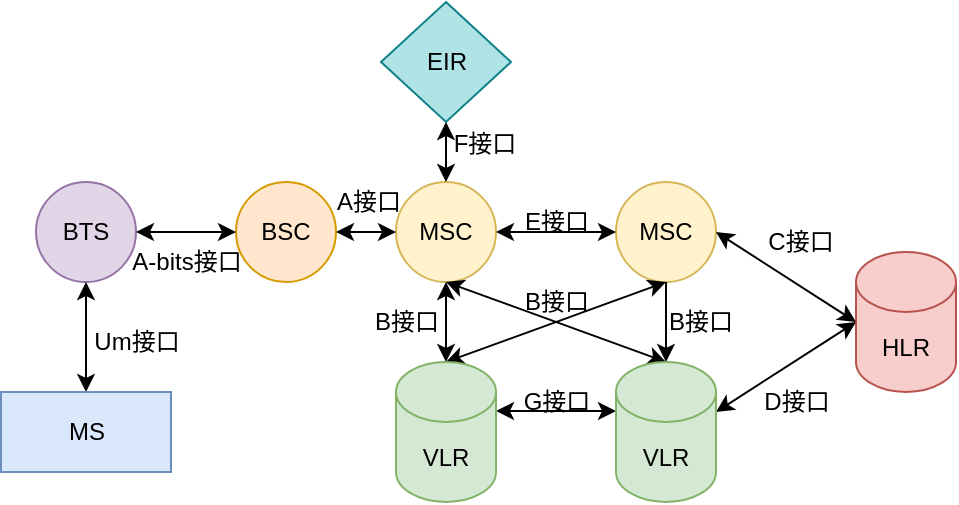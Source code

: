 <mxfile version="14.6.13" type="github">
  <diagram id="_PiB05dytzivvGMdwUJb" name="Page-1">
    <mxGraphModel dx="539" dy="323" grid="0" gridSize="10" guides="1" tooltips="1" connect="1" arrows="1" fold="1" page="1" pageScale="1" pageWidth="827" pageHeight="1169" math="0" shadow="0">
      <root>
        <mxCell id="0" />
        <mxCell id="1" parent="0" />
        <mxCell id="Vth2sc-4HkH7C0Bb-O28-1" value="MSC" style="ellipse;whiteSpace=wrap;html=1;aspect=fixed;fillColor=#fff2cc;strokeColor=#d6b656;" vertex="1" parent="1">
          <mxGeometry x="380" y="190" width="50" height="50" as="geometry" />
        </mxCell>
        <mxCell id="Vth2sc-4HkH7C0Bb-O28-2" value="MSC" style="ellipse;whiteSpace=wrap;html=1;aspect=fixed;fillColor=#fff2cc;strokeColor=#d6b656;" vertex="1" parent="1">
          <mxGeometry x="490" y="190" width="50" height="50" as="geometry" />
        </mxCell>
        <mxCell id="Vth2sc-4HkH7C0Bb-O28-5" value="" style="endArrow=classic;html=1;exitX=1;exitY=0.5;exitDx=0;exitDy=0;entryX=0;entryY=0.5;entryDx=0;entryDy=0;entryPerimeter=0;startArrow=classic;startFill=1;" edge="1" parent="1" target="Vth2sc-4HkH7C0Bb-O28-25">
          <mxGeometry width="50" height="50" relative="1" as="geometry">
            <mxPoint x="540" y="305" as="sourcePoint" />
            <mxPoint x="580" y="305" as="targetPoint" />
          </mxGeometry>
        </mxCell>
        <mxCell id="Vth2sc-4HkH7C0Bb-O28-6" value="" style="endArrow=classic;startArrow=classic;html=1;exitX=1;exitY=0.5;exitDx=0;exitDy=0;entryX=0;entryY=0.5;entryDx=0;entryDy=0;" edge="1" parent="1" source="Vth2sc-4HkH7C0Bb-O28-1" target="Vth2sc-4HkH7C0Bb-O28-2">
          <mxGeometry width="50" height="50" relative="1" as="geometry">
            <mxPoint x="520" y="310" as="sourcePoint" />
            <mxPoint x="570" y="260" as="targetPoint" />
          </mxGeometry>
        </mxCell>
        <mxCell id="Vth2sc-4HkH7C0Bb-O28-7" value="" style="endArrow=classic;startArrow=classic;html=1;exitX=1;exitY=0.5;exitDx=0;exitDy=0;entryX=0;entryY=0.5;entryDx=0;entryDy=0;" edge="1" parent="1">
          <mxGeometry width="50" height="50" relative="1" as="geometry">
            <mxPoint x="430" y="304.5" as="sourcePoint" />
            <mxPoint x="490" y="304.5" as="targetPoint" />
          </mxGeometry>
        </mxCell>
        <mxCell id="Vth2sc-4HkH7C0Bb-O28-8" value="" style="endArrow=classic;html=1;exitX=0.5;exitY=1;exitDx=0;exitDy=0;entryX=0.5;entryY=0;entryDx=0;entryDy=0;" edge="1" parent="1" source="Vth2sc-4HkH7C0Bb-O28-2">
          <mxGeometry width="50" height="50" relative="1" as="geometry">
            <mxPoint x="520" y="310" as="sourcePoint" />
            <mxPoint x="515" y="280" as="targetPoint" />
          </mxGeometry>
        </mxCell>
        <mxCell id="Vth2sc-4HkH7C0Bb-O28-9" value="" style="endArrow=classic;html=1;exitX=0.5;exitY=1;exitDx=0;exitDy=0;entryX=0.5;entryY=0;entryDx=0;entryDy=0;startArrow=classic;startFill=1;" edge="1" parent="1" source="Vth2sc-4HkH7C0Bb-O28-2">
          <mxGeometry width="50" height="50" relative="1" as="geometry">
            <mxPoint x="520" y="310" as="sourcePoint" />
            <mxPoint x="405" y="280" as="targetPoint" />
          </mxGeometry>
        </mxCell>
        <mxCell id="Vth2sc-4HkH7C0Bb-O28-10" value="" style="endArrow=classic;html=1;exitX=0.5;exitY=1;exitDx=0;exitDy=0;entryX=0.5;entryY=0;entryDx=0;entryDy=0;startArrow=classic;startFill=1;" edge="1" parent="1" source="Vth2sc-4HkH7C0Bb-O28-1">
          <mxGeometry width="50" height="50" relative="1" as="geometry">
            <mxPoint x="520" y="310" as="sourcePoint" />
            <mxPoint x="405" y="280" as="targetPoint" />
          </mxGeometry>
        </mxCell>
        <mxCell id="Vth2sc-4HkH7C0Bb-O28-11" value="" style="endArrow=classic;html=1;exitX=0.5;exitY=1;exitDx=0;exitDy=0;entryX=0.5;entryY=0;entryDx=0;entryDy=0;startArrow=classic;startFill=1;" edge="1" parent="1" source="Vth2sc-4HkH7C0Bb-O28-1">
          <mxGeometry width="50" height="50" relative="1" as="geometry">
            <mxPoint x="520" y="310" as="sourcePoint" />
            <mxPoint x="515" y="280" as="targetPoint" />
          </mxGeometry>
        </mxCell>
        <mxCell id="Vth2sc-4HkH7C0Bb-O28-12" value="E接口" style="text;html=1;align=center;verticalAlign=middle;resizable=0;points=[];autosize=1;strokeColor=none;" vertex="1" parent="1">
          <mxGeometry x="435" y="200" width="50" height="20" as="geometry" />
        </mxCell>
        <mxCell id="Vth2sc-4HkH7C0Bb-O28-14" value="B接口" style="text;html=1;align=center;verticalAlign=middle;resizable=0;points=[];autosize=1;strokeColor=none;" vertex="1" parent="1">
          <mxGeometry x="507" y="250" width="50" height="20" as="geometry" />
        </mxCell>
        <mxCell id="Vth2sc-4HkH7C0Bb-O28-15" value="B接口" style="text;html=1;align=center;verticalAlign=middle;resizable=0;points=[];autosize=1;strokeColor=none;" vertex="1" parent="1">
          <mxGeometry x="360" y="250" width="50" height="20" as="geometry" />
        </mxCell>
        <mxCell id="Vth2sc-4HkH7C0Bb-O28-16" value="B接口" style="text;html=1;align=center;verticalAlign=middle;resizable=0;points=[];autosize=1;strokeColor=none;" vertex="1" parent="1">
          <mxGeometry x="435" y="240" width="50" height="20" as="geometry" />
        </mxCell>
        <mxCell id="Vth2sc-4HkH7C0Bb-O28-17" value="G接口" style="text;html=1;align=center;verticalAlign=middle;resizable=0;points=[];autosize=1;strokeColor=none;" vertex="1" parent="1">
          <mxGeometry x="435" y="290" width="50" height="20" as="geometry" />
        </mxCell>
        <mxCell id="Vth2sc-4HkH7C0Bb-O28-18" value="BSC" style="ellipse;whiteSpace=wrap;html=1;aspect=fixed;fillColor=#ffe6cc;strokeColor=#d79b00;" vertex="1" parent="1">
          <mxGeometry x="300" y="190" width="50" height="50" as="geometry" />
        </mxCell>
        <mxCell id="Vth2sc-4HkH7C0Bb-O28-20" value="BTS" style="ellipse;whiteSpace=wrap;html=1;aspect=fixed;fillColor=#e1d5e7;strokeColor=#9673a6;" vertex="1" parent="1">
          <mxGeometry x="200" y="190" width="50" height="50" as="geometry" />
        </mxCell>
        <mxCell id="Vth2sc-4HkH7C0Bb-O28-31" value="" style="edgeStyle=orthogonalEdgeStyle;rounded=0;orthogonalLoop=1;jettySize=auto;html=1;startArrow=classic;startFill=1;" edge="1" parent="1" source="Vth2sc-4HkH7C0Bb-O28-22" target="Vth2sc-4HkH7C0Bb-O28-20">
          <mxGeometry relative="1" as="geometry" />
        </mxCell>
        <mxCell id="Vth2sc-4HkH7C0Bb-O28-22" value="MS" style="rounded=0;whiteSpace=wrap;html=1;fillColor=#dae8fc;strokeColor=#6c8ebf;" vertex="1" parent="1">
          <mxGeometry x="182.5" y="295" width="85" height="40" as="geometry" />
        </mxCell>
        <mxCell id="Vth2sc-4HkH7C0Bb-O28-23" value="VLR" style="shape=cylinder3;whiteSpace=wrap;html=1;boundedLbl=1;backgroundOutline=1;size=15;fillColor=#d5e8d4;strokeColor=#82b366;" vertex="1" parent="1">
          <mxGeometry x="380" y="280" width="50" height="70" as="geometry" />
        </mxCell>
        <mxCell id="Vth2sc-4HkH7C0Bb-O28-24" value="VLR" style="shape=cylinder3;whiteSpace=wrap;html=1;boundedLbl=1;backgroundOutline=1;size=15;fillColor=#d5e8d4;strokeColor=#82b366;" vertex="1" parent="1">
          <mxGeometry x="490" y="280" width="50" height="70" as="geometry" />
        </mxCell>
        <mxCell id="Vth2sc-4HkH7C0Bb-O28-25" value="HLR" style="shape=cylinder3;whiteSpace=wrap;html=1;boundedLbl=1;backgroundOutline=1;size=15;fillColor=#f8cecc;strokeColor=#b85450;" vertex="1" parent="1">
          <mxGeometry x="610" y="225" width="50" height="70" as="geometry" />
        </mxCell>
        <mxCell id="Vth2sc-4HkH7C0Bb-O28-26" value="" style="endArrow=classic;html=1;exitX=1;exitY=0.5;exitDx=0;exitDy=0;entryX=0;entryY=0.5;entryDx=0;entryDy=0;entryPerimeter=0;startArrow=classic;startFill=1;" edge="1" parent="1" source="Vth2sc-4HkH7C0Bb-O28-2" target="Vth2sc-4HkH7C0Bb-O28-25">
          <mxGeometry width="50" height="50" relative="1" as="geometry">
            <mxPoint x="450" y="310" as="sourcePoint" />
            <mxPoint x="500" y="260" as="targetPoint" />
          </mxGeometry>
        </mxCell>
        <mxCell id="Vth2sc-4HkH7C0Bb-O28-28" value="C接口" style="text;html=1;align=center;verticalAlign=middle;resizable=0;points=[];autosize=1;strokeColor=none;" vertex="1" parent="1">
          <mxGeometry x="557" y="210" width="50" height="20" as="geometry" />
        </mxCell>
        <mxCell id="Vth2sc-4HkH7C0Bb-O28-29" value="D接口" style="text;html=1;align=center;verticalAlign=middle;resizable=0;points=[];autosize=1;strokeColor=none;" vertex="1" parent="1">
          <mxGeometry x="555" y="290" width="50" height="20" as="geometry" />
        </mxCell>
        <mxCell id="Vth2sc-4HkH7C0Bb-O28-32" value="Um接口" style="text;html=1;align=center;verticalAlign=middle;resizable=0;points=[];autosize=1;strokeColor=none;" vertex="1" parent="1">
          <mxGeometry x="220" y="260" width="60" height="20" as="geometry" />
        </mxCell>
        <mxCell id="Vth2sc-4HkH7C0Bb-O28-33" value="" style="endArrow=classic;html=1;exitX=1;exitY=0.5;exitDx=0;exitDy=0;entryX=0;entryY=0.5;entryDx=0;entryDy=0;startArrow=classic;startFill=1;" edge="1" parent="1" source="Vth2sc-4HkH7C0Bb-O28-20" target="Vth2sc-4HkH7C0Bb-O28-18">
          <mxGeometry width="50" height="50" relative="1" as="geometry">
            <mxPoint x="450" y="310" as="sourcePoint" />
            <mxPoint x="500" y="260" as="targetPoint" />
          </mxGeometry>
        </mxCell>
        <mxCell id="Vth2sc-4HkH7C0Bb-O28-34" value="" style="endArrow=classic;html=1;exitX=1;exitY=0.5;exitDx=0;exitDy=0;entryX=0;entryY=0.5;entryDx=0;entryDy=0;startArrow=classic;startFill=1;" edge="1" parent="1" source="Vth2sc-4HkH7C0Bb-O28-18" target="Vth2sc-4HkH7C0Bb-O28-1">
          <mxGeometry width="50" height="50" relative="1" as="geometry">
            <mxPoint x="450" y="310" as="sourcePoint" />
            <mxPoint x="500" y="260" as="targetPoint" />
          </mxGeometry>
        </mxCell>
        <mxCell id="Vth2sc-4HkH7C0Bb-O28-35" value="A-bits接口" style="text;html=1;align=center;verticalAlign=middle;resizable=0;points=[];autosize=1;strokeColor=none;" vertex="1" parent="1">
          <mxGeometry x="240" y="220" width="70" height="20" as="geometry" />
        </mxCell>
        <mxCell id="Vth2sc-4HkH7C0Bb-O28-36" value="A接口" style="text;html=1;align=center;verticalAlign=middle;resizable=0;points=[];autosize=1;strokeColor=none;" vertex="1" parent="1">
          <mxGeometry x="341" y="190" width="50" height="20" as="geometry" />
        </mxCell>
        <mxCell id="Vth2sc-4HkH7C0Bb-O28-37" value="EIR" style="rhombus;whiteSpace=wrap;html=1;fillColor=#b0e3e6;strokeColor=#0e8088;" vertex="1" parent="1">
          <mxGeometry x="372.5" y="100" width="65" height="60" as="geometry" />
        </mxCell>
        <mxCell id="Vth2sc-4HkH7C0Bb-O28-38" value="" style="endArrow=classic;html=1;exitX=0.5;exitY=1;exitDx=0;exitDy=0;entryX=0.5;entryY=0;entryDx=0;entryDy=0;startArrow=classic;startFill=1;" edge="1" parent="1" source="Vth2sc-4HkH7C0Bb-O28-37" target="Vth2sc-4HkH7C0Bb-O28-1">
          <mxGeometry width="50" height="50" relative="1" as="geometry">
            <mxPoint x="490" y="310" as="sourcePoint" />
            <mxPoint x="540" y="260" as="targetPoint" />
          </mxGeometry>
        </mxCell>
        <mxCell id="Vth2sc-4HkH7C0Bb-O28-39" value="F接口" style="text;html=1;align=center;verticalAlign=middle;resizable=0;points=[];autosize=1;strokeColor=none;" vertex="1" parent="1">
          <mxGeometry x="399" y="161" width="50" height="20" as="geometry" />
        </mxCell>
      </root>
    </mxGraphModel>
  </diagram>
</mxfile>
